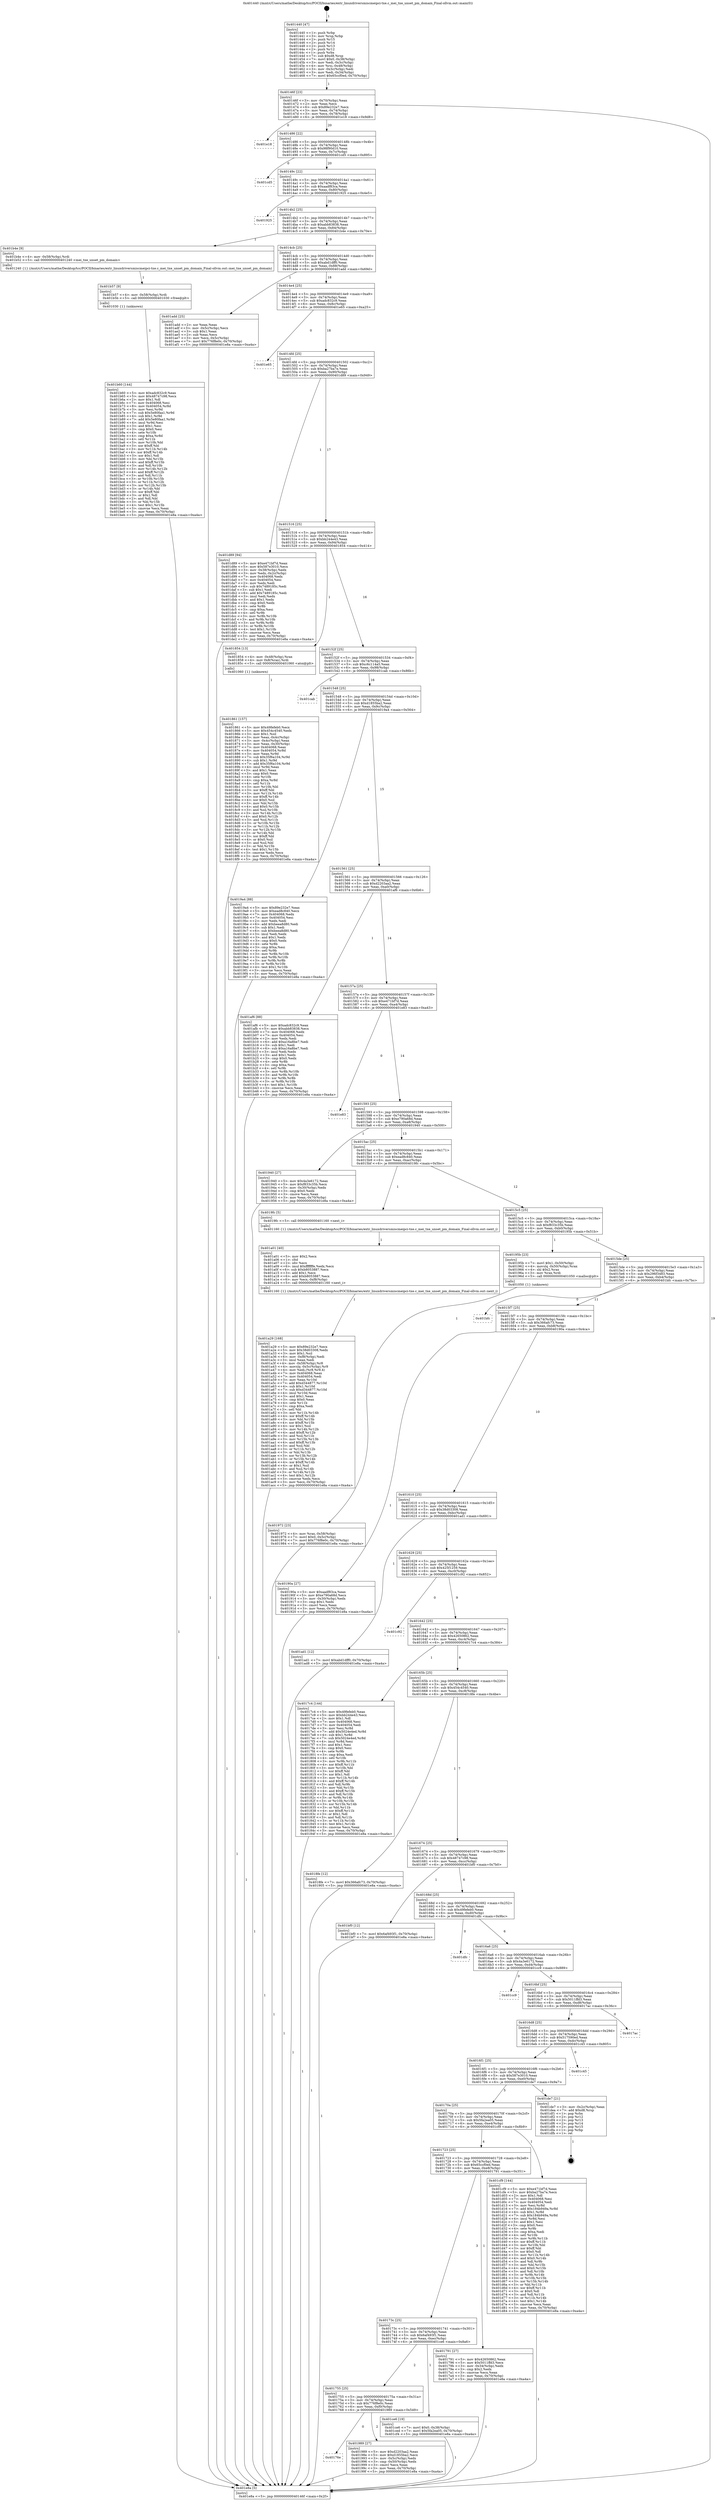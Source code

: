 digraph "0x401440" {
  label = "0x401440 (/mnt/c/Users/mathe/Desktop/tcc/POCII/binaries/extr_linuxdriversmiscmeipci-txe.c_mei_txe_unset_pm_domain_Final-ollvm.out::main(0))"
  labelloc = "t"
  node[shape=record]

  Entry [label="",width=0.3,height=0.3,shape=circle,fillcolor=black,style=filled]
  "0x40146f" [label="{
     0x40146f [23]\l
     | [instrs]\l
     &nbsp;&nbsp;0x40146f \<+3\>: mov -0x70(%rbp),%eax\l
     &nbsp;&nbsp;0x401472 \<+2\>: mov %eax,%ecx\l
     &nbsp;&nbsp;0x401474 \<+6\>: sub $0x89e232e7,%ecx\l
     &nbsp;&nbsp;0x40147a \<+3\>: mov %eax,-0x74(%rbp)\l
     &nbsp;&nbsp;0x40147d \<+3\>: mov %ecx,-0x78(%rbp)\l
     &nbsp;&nbsp;0x401480 \<+6\>: je 0000000000401e18 \<main+0x9d8\>\l
  }"]
  "0x401e18" [label="{
     0x401e18\l
  }", style=dashed]
  "0x401486" [label="{
     0x401486 [22]\l
     | [instrs]\l
     &nbsp;&nbsp;0x401486 \<+5\>: jmp 000000000040148b \<main+0x4b\>\l
     &nbsp;&nbsp;0x40148b \<+3\>: mov -0x74(%rbp),%eax\l
     &nbsp;&nbsp;0x40148e \<+5\>: sub $0x98f90d10,%eax\l
     &nbsp;&nbsp;0x401493 \<+3\>: mov %eax,-0x7c(%rbp)\l
     &nbsp;&nbsp;0x401496 \<+6\>: je 0000000000401cd5 \<main+0x895\>\l
  }"]
  Exit [label="",width=0.3,height=0.3,shape=circle,fillcolor=black,style=filled,peripheries=2]
  "0x401cd5" [label="{
     0x401cd5\l
  }", style=dashed]
  "0x40149c" [label="{
     0x40149c [22]\l
     | [instrs]\l
     &nbsp;&nbsp;0x40149c \<+5\>: jmp 00000000004014a1 \<main+0x61\>\l
     &nbsp;&nbsp;0x4014a1 \<+3\>: mov -0x74(%rbp),%eax\l
     &nbsp;&nbsp;0x4014a4 \<+5\>: sub $0xaadf83ca,%eax\l
     &nbsp;&nbsp;0x4014a9 \<+3\>: mov %eax,-0x80(%rbp)\l
     &nbsp;&nbsp;0x4014ac \<+6\>: je 0000000000401925 \<main+0x4e5\>\l
  }"]
  "0x401b60" [label="{
     0x401b60 [144]\l
     | [instrs]\l
     &nbsp;&nbsp;0x401b60 \<+5\>: mov $0xadc832c9,%eax\l
     &nbsp;&nbsp;0x401b65 \<+5\>: mov $0x48747c98,%ecx\l
     &nbsp;&nbsp;0x401b6a \<+2\>: mov $0x1,%dl\l
     &nbsp;&nbsp;0x401b6c \<+7\>: mov 0x404068,%esi\l
     &nbsp;&nbsp;0x401b73 \<+8\>: mov 0x404054,%r8d\l
     &nbsp;&nbsp;0x401b7b \<+3\>: mov %esi,%r9d\l
     &nbsp;&nbsp;0x401b7e \<+7\>: sub $0x5e80faa1,%r9d\l
     &nbsp;&nbsp;0x401b85 \<+4\>: sub $0x1,%r9d\l
     &nbsp;&nbsp;0x401b89 \<+7\>: add $0x5e80faa1,%r9d\l
     &nbsp;&nbsp;0x401b90 \<+4\>: imul %r9d,%esi\l
     &nbsp;&nbsp;0x401b94 \<+3\>: and $0x1,%esi\l
     &nbsp;&nbsp;0x401b97 \<+3\>: cmp $0x0,%esi\l
     &nbsp;&nbsp;0x401b9a \<+4\>: sete %r10b\l
     &nbsp;&nbsp;0x401b9e \<+4\>: cmp $0xa,%r8d\l
     &nbsp;&nbsp;0x401ba2 \<+4\>: setl %r11b\l
     &nbsp;&nbsp;0x401ba6 \<+3\>: mov %r10b,%bl\l
     &nbsp;&nbsp;0x401ba9 \<+3\>: xor $0xff,%bl\l
     &nbsp;&nbsp;0x401bac \<+3\>: mov %r11b,%r14b\l
     &nbsp;&nbsp;0x401baf \<+4\>: xor $0xff,%r14b\l
     &nbsp;&nbsp;0x401bb3 \<+3\>: xor $0x1,%dl\l
     &nbsp;&nbsp;0x401bb6 \<+3\>: mov %bl,%r15b\l
     &nbsp;&nbsp;0x401bb9 \<+4\>: and $0xff,%r15b\l
     &nbsp;&nbsp;0x401bbd \<+3\>: and %dl,%r10b\l
     &nbsp;&nbsp;0x401bc0 \<+3\>: mov %r14b,%r12b\l
     &nbsp;&nbsp;0x401bc3 \<+4\>: and $0xff,%r12b\l
     &nbsp;&nbsp;0x401bc7 \<+3\>: and %dl,%r11b\l
     &nbsp;&nbsp;0x401bca \<+3\>: or %r10b,%r15b\l
     &nbsp;&nbsp;0x401bcd \<+3\>: or %r11b,%r12b\l
     &nbsp;&nbsp;0x401bd0 \<+3\>: xor %r12b,%r15b\l
     &nbsp;&nbsp;0x401bd3 \<+3\>: or %r14b,%bl\l
     &nbsp;&nbsp;0x401bd6 \<+3\>: xor $0xff,%bl\l
     &nbsp;&nbsp;0x401bd9 \<+3\>: or $0x1,%dl\l
     &nbsp;&nbsp;0x401bdc \<+2\>: and %dl,%bl\l
     &nbsp;&nbsp;0x401bde \<+3\>: or %bl,%r15b\l
     &nbsp;&nbsp;0x401be1 \<+4\>: test $0x1,%r15b\l
     &nbsp;&nbsp;0x401be5 \<+3\>: cmovne %ecx,%eax\l
     &nbsp;&nbsp;0x401be8 \<+3\>: mov %eax,-0x70(%rbp)\l
     &nbsp;&nbsp;0x401beb \<+5\>: jmp 0000000000401e8a \<main+0xa4a\>\l
  }"]
  "0x401925" [label="{
     0x401925\l
  }", style=dashed]
  "0x4014b2" [label="{
     0x4014b2 [25]\l
     | [instrs]\l
     &nbsp;&nbsp;0x4014b2 \<+5\>: jmp 00000000004014b7 \<main+0x77\>\l
     &nbsp;&nbsp;0x4014b7 \<+3\>: mov -0x74(%rbp),%eax\l
     &nbsp;&nbsp;0x4014ba \<+5\>: sub $0xabb83838,%eax\l
     &nbsp;&nbsp;0x4014bf \<+6\>: mov %eax,-0x84(%rbp)\l
     &nbsp;&nbsp;0x4014c5 \<+6\>: je 0000000000401b4e \<main+0x70e\>\l
  }"]
  "0x401b57" [label="{
     0x401b57 [9]\l
     | [instrs]\l
     &nbsp;&nbsp;0x401b57 \<+4\>: mov -0x58(%rbp),%rdi\l
     &nbsp;&nbsp;0x401b5b \<+5\>: call 0000000000401030 \<free@plt\>\l
     | [calls]\l
     &nbsp;&nbsp;0x401030 \{1\} (unknown)\l
  }"]
  "0x401b4e" [label="{
     0x401b4e [9]\l
     | [instrs]\l
     &nbsp;&nbsp;0x401b4e \<+4\>: mov -0x58(%rbp),%rdi\l
     &nbsp;&nbsp;0x401b52 \<+5\>: call 0000000000401240 \<mei_txe_unset_pm_domain\>\l
     | [calls]\l
     &nbsp;&nbsp;0x401240 \{1\} (/mnt/c/Users/mathe/Desktop/tcc/POCII/binaries/extr_linuxdriversmiscmeipci-txe.c_mei_txe_unset_pm_domain_Final-ollvm.out::mei_txe_unset_pm_domain)\l
  }"]
  "0x4014cb" [label="{
     0x4014cb [25]\l
     | [instrs]\l
     &nbsp;&nbsp;0x4014cb \<+5\>: jmp 00000000004014d0 \<main+0x90\>\l
     &nbsp;&nbsp;0x4014d0 \<+3\>: mov -0x74(%rbp),%eax\l
     &nbsp;&nbsp;0x4014d3 \<+5\>: sub $0xabd1dff0,%eax\l
     &nbsp;&nbsp;0x4014d8 \<+6\>: mov %eax,-0x88(%rbp)\l
     &nbsp;&nbsp;0x4014de \<+6\>: je 0000000000401add \<main+0x69d\>\l
  }"]
  "0x401a29" [label="{
     0x401a29 [168]\l
     | [instrs]\l
     &nbsp;&nbsp;0x401a29 \<+5\>: mov $0x89e232e7,%ecx\l
     &nbsp;&nbsp;0x401a2e \<+5\>: mov $0x38d03308,%edx\l
     &nbsp;&nbsp;0x401a33 \<+3\>: mov $0x1,%sil\l
     &nbsp;&nbsp;0x401a36 \<+6\>: mov -0xf8(%rbp),%edi\l
     &nbsp;&nbsp;0x401a3c \<+3\>: imul %eax,%edi\l
     &nbsp;&nbsp;0x401a3f \<+4\>: mov -0x58(%rbp),%r8\l
     &nbsp;&nbsp;0x401a43 \<+4\>: movslq -0x5c(%rbp),%r9\l
     &nbsp;&nbsp;0x401a47 \<+4\>: mov %edi,(%r8,%r9,4)\l
     &nbsp;&nbsp;0x401a4b \<+7\>: mov 0x404068,%eax\l
     &nbsp;&nbsp;0x401a52 \<+7\>: mov 0x404054,%edi\l
     &nbsp;&nbsp;0x401a59 \<+3\>: mov %eax,%r10d\l
     &nbsp;&nbsp;0x401a5c \<+7\>: add $0xd344877,%r10d\l
     &nbsp;&nbsp;0x401a63 \<+4\>: sub $0x1,%r10d\l
     &nbsp;&nbsp;0x401a67 \<+7\>: sub $0xd344877,%r10d\l
     &nbsp;&nbsp;0x401a6e \<+4\>: imul %r10d,%eax\l
     &nbsp;&nbsp;0x401a72 \<+3\>: and $0x1,%eax\l
     &nbsp;&nbsp;0x401a75 \<+3\>: cmp $0x0,%eax\l
     &nbsp;&nbsp;0x401a78 \<+4\>: sete %r11b\l
     &nbsp;&nbsp;0x401a7c \<+3\>: cmp $0xa,%edi\l
     &nbsp;&nbsp;0x401a7f \<+3\>: setl %bl\l
     &nbsp;&nbsp;0x401a82 \<+3\>: mov %r11b,%r14b\l
     &nbsp;&nbsp;0x401a85 \<+4\>: xor $0xff,%r14b\l
     &nbsp;&nbsp;0x401a89 \<+3\>: mov %bl,%r15b\l
     &nbsp;&nbsp;0x401a8c \<+4\>: xor $0xff,%r15b\l
     &nbsp;&nbsp;0x401a90 \<+4\>: xor $0x1,%sil\l
     &nbsp;&nbsp;0x401a94 \<+3\>: mov %r14b,%r12b\l
     &nbsp;&nbsp;0x401a97 \<+4\>: and $0xff,%r12b\l
     &nbsp;&nbsp;0x401a9b \<+3\>: and %sil,%r11b\l
     &nbsp;&nbsp;0x401a9e \<+3\>: mov %r15b,%r13b\l
     &nbsp;&nbsp;0x401aa1 \<+4\>: and $0xff,%r13b\l
     &nbsp;&nbsp;0x401aa5 \<+3\>: and %sil,%bl\l
     &nbsp;&nbsp;0x401aa8 \<+3\>: or %r11b,%r12b\l
     &nbsp;&nbsp;0x401aab \<+3\>: or %bl,%r13b\l
     &nbsp;&nbsp;0x401aae \<+3\>: xor %r13b,%r12b\l
     &nbsp;&nbsp;0x401ab1 \<+3\>: or %r15b,%r14b\l
     &nbsp;&nbsp;0x401ab4 \<+4\>: xor $0xff,%r14b\l
     &nbsp;&nbsp;0x401ab8 \<+4\>: or $0x1,%sil\l
     &nbsp;&nbsp;0x401abc \<+3\>: and %sil,%r14b\l
     &nbsp;&nbsp;0x401abf \<+3\>: or %r14b,%r12b\l
     &nbsp;&nbsp;0x401ac2 \<+4\>: test $0x1,%r12b\l
     &nbsp;&nbsp;0x401ac6 \<+3\>: cmovne %edx,%ecx\l
     &nbsp;&nbsp;0x401ac9 \<+3\>: mov %ecx,-0x70(%rbp)\l
     &nbsp;&nbsp;0x401acc \<+5\>: jmp 0000000000401e8a \<main+0xa4a\>\l
  }"]
  "0x401add" [label="{
     0x401add [25]\l
     | [instrs]\l
     &nbsp;&nbsp;0x401add \<+2\>: xor %eax,%eax\l
     &nbsp;&nbsp;0x401adf \<+3\>: mov -0x5c(%rbp),%ecx\l
     &nbsp;&nbsp;0x401ae2 \<+3\>: sub $0x1,%eax\l
     &nbsp;&nbsp;0x401ae5 \<+2\>: sub %eax,%ecx\l
     &nbsp;&nbsp;0x401ae7 \<+3\>: mov %ecx,-0x5c(%rbp)\l
     &nbsp;&nbsp;0x401aea \<+7\>: movl $0x776f8e0c,-0x70(%rbp)\l
     &nbsp;&nbsp;0x401af1 \<+5\>: jmp 0000000000401e8a \<main+0xa4a\>\l
  }"]
  "0x4014e4" [label="{
     0x4014e4 [25]\l
     | [instrs]\l
     &nbsp;&nbsp;0x4014e4 \<+5\>: jmp 00000000004014e9 \<main+0xa9\>\l
     &nbsp;&nbsp;0x4014e9 \<+3\>: mov -0x74(%rbp),%eax\l
     &nbsp;&nbsp;0x4014ec \<+5\>: sub $0xadc832c9,%eax\l
     &nbsp;&nbsp;0x4014f1 \<+6\>: mov %eax,-0x8c(%rbp)\l
     &nbsp;&nbsp;0x4014f7 \<+6\>: je 0000000000401e65 \<main+0xa25\>\l
  }"]
  "0x401a01" [label="{
     0x401a01 [40]\l
     | [instrs]\l
     &nbsp;&nbsp;0x401a01 \<+5\>: mov $0x2,%ecx\l
     &nbsp;&nbsp;0x401a06 \<+1\>: cltd\l
     &nbsp;&nbsp;0x401a07 \<+2\>: idiv %ecx\l
     &nbsp;&nbsp;0x401a09 \<+6\>: imul $0xfffffffe,%edx,%ecx\l
     &nbsp;&nbsp;0x401a0f \<+6\>: sub $0xb8053887,%ecx\l
     &nbsp;&nbsp;0x401a15 \<+3\>: add $0x1,%ecx\l
     &nbsp;&nbsp;0x401a18 \<+6\>: add $0xb8053887,%ecx\l
     &nbsp;&nbsp;0x401a1e \<+6\>: mov %ecx,-0xf8(%rbp)\l
     &nbsp;&nbsp;0x401a24 \<+5\>: call 0000000000401160 \<next_i\>\l
     | [calls]\l
     &nbsp;&nbsp;0x401160 \{1\} (/mnt/c/Users/mathe/Desktop/tcc/POCII/binaries/extr_linuxdriversmiscmeipci-txe.c_mei_txe_unset_pm_domain_Final-ollvm.out::next_i)\l
  }"]
  "0x401e65" [label="{
     0x401e65\l
  }", style=dashed]
  "0x4014fd" [label="{
     0x4014fd [25]\l
     | [instrs]\l
     &nbsp;&nbsp;0x4014fd \<+5\>: jmp 0000000000401502 \<main+0xc2\>\l
     &nbsp;&nbsp;0x401502 \<+3\>: mov -0x74(%rbp),%eax\l
     &nbsp;&nbsp;0x401505 \<+5\>: sub $0xba27ba7e,%eax\l
     &nbsp;&nbsp;0x40150a \<+6\>: mov %eax,-0x90(%rbp)\l
     &nbsp;&nbsp;0x401510 \<+6\>: je 0000000000401d89 \<main+0x949\>\l
  }"]
  "0x40176e" [label="{
     0x40176e\l
  }", style=dashed]
  "0x401d89" [label="{
     0x401d89 [94]\l
     | [instrs]\l
     &nbsp;&nbsp;0x401d89 \<+5\>: mov $0xe471bf7d,%eax\l
     &nbsp;&nbsp;0x401d8e \<+5\>: mov $0x587e3010,%ecx\l
     &nbsp;&nbsp;0x401d93 \<+3\>: mov -0x38(%rbp),%edx\l
     &nbsp;&nbsp;0x401d96 \<+3\>: mov %edx,-0x2c(%rbp)\l
     &nbsp;&nbsp;0x401d99 \<+7\>: mov 0x404068,%edx\l
     &nbsp;&nbsp;0x401da0 \<+7\>: mov 0x404054,%esi\l
     &nbsp;&nbsp;0x401da7 \<+2\>: mov %edx,%edi\l
     &nbsp;&nbsp;0x401da9 \<+6\>: sub $0x7489185c,%edi\l
     &nbsp;&nbsp;0x401daf \<+3\>: sub $0x1,%edi\l
     &nbsp;&nbsp;0x401db2 \<+6\>: add $0x7489185c,%edi\l
     &nbsp;&nbsp;0x401db8 \<+3\>: imul %edi,%edx\l
     &nbsp;&nbsp;0x401dbb \<+3\>: and $0x1,%edx\l
     &nbsp;&nbsp;0x401dbe \<+3\>: cmp $0x0,%edx\l
     &nbsp;&nbsp;0x401dc1 \<+4\>: sete %r8b\l
     &nbsp;&nbsp;0x401dc5 \<+3\>: cmp $0xa,%esi\l
     &nbsp;&nbsp;0x401dc8 \<+4\>: setl %r9b\l
     &nbsp;&nbsp;0x401dcc \<+3\>: mov %r8b,%r10b\l
     &nbsp;&nbsp;0x401dcf \<+3\>: and %r9b,%r10b\l
     &nbsp;&nbsp;0x401dd2 \<+3\>: xor %r9b,%r8b\l
     &nbsp;&nbsp;0x401dd5 \<+3\>: or %r8b,%r10b\l
     &nbsp;&nbsp;0x401dd8 \<+4\>: test $0x1,%r10b\l
     &nbsp;&nbsp;0x401ddc \<+3\>: cmovne %ecx,%eax\l
     &nbsp;&nbsp;0x401ddf \<+3\>: mov %eax,-0x70(%rbp)\l
     &nbsp;&nbsp;0x401de2 \<+5\>: jmp 0000000000401e8a \<main+0xa4a\>\l
  }"]
  "0x401516" [label="{
     0x401516 [25]\l
     | [instrs]\l
     &nbsp;&nbsp;0x401516 \<+5\>: jmp 000000000040151b \<main+0xdb\>\l
     &nbsp;&nbsp;0x40151b \<+3\>: mov -0x74(%rbp),%eax\l
     &nbsp;&nbsp;0x40151e \<+5\>: sub $0xbb244e43,%eax\l
     &nbsp;&nbsp;0x401523 \<+6\>: mov %eax,-0x94(%rbp)\l
     &nbsp;&nbsp;0x401529 \<+6\>: je 0000000000401854 \<main+0x414\>\l
  }"]
  "0x401989" [label="{
     0x401989 [27]\l
     | [instrs]\l
     &nbsp;&nbsp;0x401989 \<+5\>: mov $0xd2203aa2,%eax\l
     &nbsp;&nbsp;0x40198e \<+5\>: mov $0xd1855ba2,%ecx\l
     &nbsp;&nbsp;0x401993 \<+3\>: mov -0x5c(%rbp),%edx\l
     &nbsp;&nbsp;0x401996 \<+3\>: cmp -0x50(%rbp),%edx\l
     &nbsp;&nbsp;0x401999 \<+3\>: cmovl %ecx,%eax\l
     &nbsp;&nbsp;0x40199c \<+3\>: mov %eax,-0x70(%rbp)\l
     &nbsp;&nbsp;0x40199f \<+5\>: jmp 0000000000401e8a \<main+0xa4a\>\l
  }"]
  "0x401854" [label="{
     0x401854 [13]\l
     | [instrs]\l
     &nbsp;&nbsp;0x401854 \<+4\>: mov -0x48(%rbp),%rax\l
     &nbsp;&nbsp;0x401858 \<+4\>: mov 0x8(%rax),%rdi\l
     &nbsp;&nbsp;0x40185c \<+5\>: call 0000000000401060 \<atoi@plt\>\l
     | [calls]\l
     &nbsp;&nbsp;0x401060 \{1\} (unknown)\l
  }"]
  "0x40152f" [label="{
     0x40152f [25]\l
     | [instrs]\l
     &nbsp;&nbsp;0x40152f \<+5\>: jmp 0000000000401534 \<main+0xf4\>\l
     &nbsp;&nbsp;0x401534 \<+3\>: mov -0x74(%rbp),%eax\l
     &nbsp;&nbsp;0x401537 \<+5\>: sub $0xc6c114a5,%eax\l
     &nbsp;&nbsp;0x40153c \<+6\>: mov %eax,-0x98(%rbp)\l
     &nbsp;&nbsp;0x401542 \<+6\>: je 0000000000401cab \<main+0x86b\>\l
  }"]
  "0x401755" [label="{
     0x401755 [25]\l
     | [instrs]\l
     &nbsp;&nbsp;0x401755 \<+5\>: jmp 000000000040175a \<main+0x31a\>\l
     &nbsp;&nbsp;0x40175a \<+3\>: mov -0x74(%rbp),%eax\l
     &nbsp;&nbsp;0x40175d \<+5\>: sub $0x776f8e0c,%eax\l
     &nbsp;&nbsp;0x401762 \<+6\>: mov %eax,-0xf0(%rbp)\l
     &nbsp;&nbsp;0x401768 \<+6\>: je 0000000000401989 \<main+0x549\>\l
  }"]
  "0x401cab" [label="{
     0x401cab\l
  }", style=dashed]
  "0x401548" [label="{
     0x401548 [25]\l
     | [instrs]\l
     &nbsp;&nbsp;0x401548 \<+5\>: jmp 000000000040154d \<main+0x10d\>\l
     &nbsp;&nbsp;0x40154d \<+3\>: mov -0x74(%rbp),%eax\l
     &nbsp;&nbsp;0x401550 \<+5\>: sub $0xd1855ba2,%eax\l
     &nbsp;&nbsp;0x401555 \<+6\>: mov %eax,-0x9c(%rbp)\l
     &nbsp;&nbsp;0x40155b \<+6\>: je 00000000004019a4 \<main+0x564\>\l
  }"]
  "0x401ce6" [label="{
     0x401ce6 [19]\l
     | [instrs]\l
     &nbsp;&nbsp;0x401ce6 \<+7\>: movl $0x0,-0x38(%rbp)\l
     &nbsp;&nbsp;0x401ced \<+7\>: movl $0x5fa2ea05,-0x70(%rbp)\l
     &nbsp;&nbsp;0x401cf4 \<+5\>: jmp 0000000000401e8a \<main+0xa4a\>\l
  }"]
  "0x4019a4" [label="{
     0x4019a4 [88]\l
     | [instrs]\l
     &nbsp;&nbsp;0x4019a4 \<+5\>: mov $0x89e232e7,%eax\l
     &nbsp;&nbsp;0x4019a9 \<+5\>: mov $0xead8c840,%ecx\l
     &nbsp;&nbsp;0x4019ae \<+7\>: mov 0x404068,%edx\l
     &nbsp;&nbsp;0x4019b5 \<+7\>: mov 0x404054,%esi\l
     &nbsp;&nbsp;0x4019bc \<+2\>: mov %edx,%edi\l
     &nbsp;&nbsp;0x4019be \<+6\>: add $0xbeea8d80,%edi\l
     &nbsp;&nbsp;0x4019c4 \<+3\>: sub $0x1,%edi\l
     &nbsp;&nbsp;0x4019c7 \<+6\>: sub $0xbeea8d80,%edi\l
     &nbsp;&nbsp;0x4019cd \<+3\>: imul %edi,%edx\l
     &nbsp;&nbsp;0x4019d0 \<+3\>: and $0x1,%edx\l
     &nbsp;&nbsp;0x4019d3 \<+3\>: cmp $0x0,%edx\l
     &nbsp;&nbsp;0x4019d6 \<+4\>: sete %r8b\l
     &nbsp;&nbsp;0x4019da \<+3\>: cmp $0xa,%esi\l
     &nbsp;&nbsp;0x4019dd \<+4\>: setl %r9b\l
     &nbsp;&nbsp;0x4019e1 \<+3\>: mov %r8b,%r10b\l
     &nbsp;&nbsp;0x4019e4 \<+3\>: and %r9b,%r10b\l
     &nbsp;&nbsp;0x4019e7 \<+3\>: xor %r9b,%r8b\l
     &nbsp;&nbsp;0x4019ea \<+3\>: or %r8b,%r10b\l
     &nbsp;&nbsp;0x4019ed \<+4\>: test $0x1,%r10b\l
     &nbsp;&nbsp;0x4019f1 \<+3\>: cmovne %ecx,%eax\l
     &nbsp;&nbsp;0x4019f4 \<+3\>: mov %eax,-0x70(%rbp)\l
     &nbsp;&nbsp;0x4019f7 \<+5\>: jmp 0000000000401e8a \<main+0xa4a\>\l
  }"]
  "0x401561" [label="{
     0x401561 [25]\l
     | [instrs]\l
     &nbsp;&nbsp;0x401561 \<+5\>: jmp 0000000000401566 \<main+0x126\>\l
     &nbsp;&nbsp;0x401566 \<+3\>: mov -0x74(%rbp),%eax\l
     &nbsp;&nbsp;0x401569 \<+5\>: sub $0xd2203aa2,%eax\l
     &nbsp;&nbsp;0x40156e \<+6\>: mov %eax,-0xa0(%rbp)\l
     &nbsp;&nbsp;0x401574 \<+6\>: je 0000000000401af6 \<main+0x6b6\>\l
  }"]
  "0x401972" [label="{
     0x401972 [23]\l
     | [instrs]\l
     &nbsp;&nbsp;0x401972 \<+4\>: mov %rax,-0x58(%rbp)\l
     &nbsp;&nbsp;0x401976 \<+7\>: movl $0x0,-0x5c(%rbp)\l
     &nbsp;&nbsp;0x40197d \<+7\>: movl $0x776f8e0c,-0x70(%rbp)\l
     &nbsp;&nbsp;0x401984 \<+5\>: jmp 0000000000401e8a \<main+0xa4a\>\l
  }"]
  "0x401af6" [label="{
     0x401af6 [88]\l
     | [instrs]\l
     &nbsp;&nbsp;0x401af6 \<+5\>: mov $0xadc832c9,%eax\l
     &nbsp;&nbsp;0x401afb \<+5\>: mov $0xabb83838,%ecx\l
     &nbsp;&nbsp;0x401b00 \<+7\>: mov 0x404068,%edx\l
     &nbsp;&nbsp;0x401b07 \<+7\>: mov 0x404054,%esi\l
     &nbsp;&nbsp;0x401b0e \<+2\>: mov %edx,%edi\l
     &nbsp;&nbsp;0x401b10 \<+6\>: add $0xa16a8be7,%edi\l
     &nbsp;&nbsp;0x401b16 \<+3\>: sub $0x1,%edi\l
     &nbsp;&nbsp;0x401b19 \<+6\>: sub $0xa16a8be7,%edi\l
     &nbsp;&nbsp;0x401b1f \<+3\>: imul %edi,%edx\l
     &nbsp;&nbsp;0x401b22 \<+3\>: and $0x1,%edx\l
     &nbsp;&nbsp;0x401b25 \<+3\>: cmp $0x0,%edx\l
     &nbsp;&nbsp;0x401b28 \<+4\>: sete %r8b\l
     &nbsp;&nbsp;0x401b2c \<+3\>: cmp $0xa,%esi\l
     &nbsp;&nbsp;0x401b2f \<+4\>: setl %r9b\l
     &nbsp;&nbsp;0x401b33 \<+3\>: mov %r8b,%r10b\l
     &nbsp;&nbsp;0x401b36 \<+3\>: and %r9b,%r10b\l
     &nbsp;&nbsp;0x401b39 \<+3\>: xor %r9b,%r8b\l
     &nbsp;&nbsp;0x401b3c \<+3\>: or %r8b,%r10b\l
     &nbsp;&nbsp;0x401b3f \<+4\>: test $0x1,%r10b\l
     &nbsp;&nbsp;0x401b43 \<+3\>: cmovne %ecx,%eax\l
     &nbsp;&nbsp;0x401b46 \<+3\>: mov %eax,-0x70(%rbp)\l
     &nbsp;&nbsp;0x401b49 \<+5\>: jmp 0000000000401e8a \<main+0xa4a\>\l
  }"]
  "0x40157a" [label="{
     0x40157a [25]\l
     | [instrs]\l
     &nbsp;&nbsp;0x40157a \<+5\>: jmp 000000000040157f \<main+0x13f\>\l
     &nbsp;&nbsp;0x40157f \<+3\>: mov -0x74(%rbp),%eax\l
     &nbsp;&nbsp;0x401582 \<+5\>: sub $0xe471bf7d,%eax\l
     &nbsp;&nbsp;0x401587 \<+6\>: mov %eax,-0xa4(%rbp)\l
     &nbsp;&nbsp;0x40158d \<+6\>: je 0000000000401e83 \<main+0xa43\>\l
  }"]
  "0x401861" [label="{
     0x401861 [157]\l
     | [instrs]\l
     &nbsp;&nbsp;0x401861 \<+5\>: mov $0x49fefeb0,%ecx\l
     &nbsp;&nbsp;0x401866 \<+5\>: mov $0x454c4540,%edx\l
     &nbsp;&nbsp;0x40186b \<+3\>: mov $0x1,%sil\l
     &nbsp;&nbsp;0x40186e \<+3\>: mov %eax,-0x4c(%rbp)\l
     &nbsp;&nbsp;0x401871 \<+3\>: mov -0x4c(%rbp),%eax\l
     &nbsp;&nbsp;0x401874 \<+3\>: mov %eax,-0x30(%rbp)\l
     &nbsp;&nbsp;0x401877 \<+7\>: mov 0x404068,%eax\l
     &nbsp;&nbsp;0x40187e \<+8\>: mov 0x404054,%r8d\l
     &nbsp;&nbsp;0x401886 \<+3\>: mov %eax,%r9d\l
     &nbsp;&nbsp;0x401889 \<+7\>: sub $0x35f6a104,%r9d\l
     &nbsp;&nbsp;0x401890 \<+4\>: sub $0x1,%r9d\l
     &nbsp;&nbsp;0x401894 \<+7\>: add $0x35f6a104,%r9d\l
     &nbsp;&nbsp;0x40189b \<+4\>: imul %r9d,%eax\l
     &nbsp;&nbsp;0x40189f \<+3\>: and $0x1,%eax\l
     &nbsp;&nbsp;0x4018a2 \<+3\>: cmp $0x0,%eax\l
     &nbsp;&nbsp;0x4018a5 \<+4\>: sete %r10b\l
     &nbsp;&nbsp;0x4018a9 \<+4\>: cmp $0xa,%r8d\l
     &nbsp;&nbsp;0x4018ad \<+4\>: setl %r11b\l
     &nbsp;&nbsp;0x4018b1 \<+3\>: mov %r10b,%bl\l
     &nbsp;&nbsp;0x4018b4 \<+3\>: xor $0xff,%bl\l
     &nbsp;&nbsp;0x4018b7 \<+3\>: mov %r11b,%r14b\l
     &nbsp;&nbsp;0x4018ba \<+4\>: xor $0xff,%r14b\l
     &nbsp;&nbsp;0x4018be \<+4\>: xor $0x0,%sil\l
     &nbsp;&nbsp;0x4018c2 \<+3\>: mov %bl,%r15b\l
     &nbsp;&nbsp;0x4018c5 \<+4\>: and $0x0,%r15b\l
     &nbsp;&nbsp;0x4018c9 \<+3\>: and %sil,%r10b\l
     &nbsp;&nbsp;0x4018cc \<+3\>: mov %r14b,%r12b\l
     &nbsp;&nbsp;0x4018cf \<+4\>: and $0x0,%r12b\l
     &nbsp;&nbsp;0x4018d3 \<+3\>: and %sil,%r11b\l
     &nbsp;&nbsp;0x4018d6 \<+3\>: or %r10b,%r15b\l
     &nbsp;&nbsp;0x4018d9 \<+3\>: or %r11b,%r12b\l
     &nbsp;&nbsp;0x4018dc \<+3\>: xor %r12b,%r15b\l
     &nbsp;&nbsp;0x4018df \<+3\>: or %r14b,%bl\l
     &nbsp;&nbsp;0x4018e2 \<+3\>: xor $0xff,%bl\l
     &nbsp;&nbsp;0x4018e5 \<+4\>: or $0x0,%sil\l
     &nbsp;&nbsp;0x4018e9 \<+3\>: and %sil,%bl\l
     &nbsp;&nbsp;0x4018ec \<+3\>: or %bl,%r15b\l
     &nbsp;&nbsp;0x4018ef \<+4\>: test $0x1,%r15b\l
     &nbsp;&nbsp;0x4018f3 \<+3\>: cmovne %edx,%ecx\l
     &nbsp;&nbsp;0x4018f6 \<+3\>: mov %ecx,-0x70(%rbp)\l
     &nbsp;&nbsp;0x4018f9 \<+5\>: jmp 0000000000401e8a \<main+0xa4a\>\l
  }"]
  "0x401e83" [label="{
     0x401e83\l
  }", style=dashed]
  "0x401593" [label="{
     0x401593 [25]\l
     | [instrs]\l
     &nbsp;&nbsp;0x401593 \<+5\>: jmp 0000000000401598 \<main+0x158\>\l
     &nbsp;&nbsp;0x401598 \<+3\>: mov -0x74(%rbp),%eax\l
     &nbsp;&nbsp;0x40159b \<+5\>: sub $0xe790a68d,%eax\l
     &nbsp;&nbsp;0x4015a0 \<+6\>: mov %eax,-0xa8(%rbp)\l
     &nbsp;&nbsp;0x4015a6 \<+6\>: je 0000000000401940 \<main+0x500\>\l
  }"]
  "0x401440" [label="{
     0x401440 [47]\l
     | [instrs]\l
     &nbsp;&nbsp;0x401440 \<+1\>: push %rbp\l
     &nbsp;&nbsp;0x401441 \<+3\>: mov %rsp,%rbp\l
     &nbsp;&nbsp;0x401444 \<+2\>: push %r15\l
     &nbsp;&nbsp;0x401446 \<+2\>: push %r14\l
     &nbsp;&nbsp;0x401448 \<+2\>: push %r13\l
     &nbsp;&nbsp;0x40144a \<+2\>: push %r12\l
     &nbsp;&nbsp;0x40144c \<+1\>: push %rbx\l
     &nbsp;&nbsp;0x40144d \<+7\>: sub $0xd8,%rsp\l
     &nbsp;&nbsp;0x401454 \<+7\>: movl $0x0,-0x38(%rbp)\l
     &nbsp;&nbsp;0x40145b \<+3\>: mov %edi,-0x3c(%rbp)\l
     &nbsp;&nbsp;0x40145e \<+4\>: mov %rsi,-0x48(%rbp)\l
     &nbsp;&nbsp;0x401462 \<+3\>: mov -0x3c(%rbp),%edi\l
     &nbsp;&nbsp;0x401465 \<+3\>: mov %edi,-0x34(%rbp)\l
     &nbsp;&nbsp;0x401468 \<+7\>: movl $0x65ccf0ed,-0x70(%rbp)\l
  }"]
  "0x401940" [label="{
     0x401940 [27]\l
     | [instrs]\l
     &nbsp;&nbsp;0x401940 \<+5\>: mov $0x4a3e6172,%eax\l
     &nbsp;&nbsp;0x401945 \<+5\>: mov $0xf833c35b,%ecx\l
     &nbsp;&nbsp;0x40194a \<+3\>: mov -0x30(%rbp),%edx\l
     &nbsp;&nbsp;0x40194d \<+3\>: cmp $0x0,%edx\l
     &nbsp;&nbsp;0x401950 \<+3\>: cmove %ecx,%eax\l
     &nbsp;&nbsp;0x401953 \<+3\>: mov %eax,-0x70(%rbp)\l
     &nbsp;&nbsp;0x401956 \<+5\>: jmp 0000000000401e8a \<main+0xa4a\>\l
  }"]
  "0x4015ac" [label="{
     0x4015ac [25]\l
     | [instrs]\l
     &nbsp;&nbsp;0x4015ac \<+5\>: jmp 00000000004015b1 \<main+0x171\>\l
     &nbsp;&nbsp;0x4015b1 \<+3\>: mov -0x74(%rbp),%eax\l
     &nbsp;&nbsp;0x4015b4 \<+5\>: sub $0xead8c840,%eax\l
     &nbsp;&nbsp;0x4015b9 \<+6\>: mov %eax,-0xac(%rbp)\l
     &nbsp;&nbsp;0x4015bf \<+6\>: je 00000000004019fc \<main+0x5bc\>\l
  }"]
  "0x401e8a" [label="{
     0x401e8a [5]\l
     | [instrs]\l
     &nbsp;&nbsp;0x401e8a \<+5\>: jmp 000000000040146f \<main+0x2f\>\l
  }"]
  "0x4019fc" [label="{
     0x4019fc [5]\l
     | [instrs]\l
     &nbsp;&nbsp;0x4019fc \<+5\>: call 0000000000401160 \<next_i\>\l
     | [calls]\l
     &nbsp;&nbsp;0x401160 \{1\} (/mnt/c/Users/mathe/Desktop/tcc/POCII/binaries/extr_linuxdriversmiscmeipci-txe.c_mei_txe_unset_pm_domain_Final-ollvm.out::next_i)\l
  }"]
  "0x4015c5" [label="{
     0x4015c5 [25]\l
     | [instrs]\l
     &nbsp;&nbsp;0x4015c5 \<+5\>: jmp 00000000004015ca \<main+0x18a\>\l
     &nbsp;&nbsp;0x4015ca \<+3\>: mov -0x74(%rbp),%eax\l
     &nbsp;&nbsp;0x4015cd \<+5\>: sub $0xf833c35b,%eax\l
     &nbsp;&nbsp;0x4015d2 \<+6\>: mov %eax,-0xb0(%rbp)\l
     &nbsp;&nbsp;0x4015d8 \<+6\>: je 000000000040195b \<main+0x51b\>\l
  }"]
  "0x40173c" [label="{
     0x40173c [25]\l
     | [instrs]\l
     &nbsp;&nbsp;0x40173c \<+5\>: jmp 0000000000401741 \<main+0x301\>\l
     &nbsp;&nbsp;0x401741 \<+3\>: mov -0x74(%rbp),%eax\l
     &nbsp;&nbsp;0x401744 \<+5\>: sub $0x6af493f1,%eax\l
     &nbsp;&nbsp;0x401749 \<+6\>: mov %eax,-0xec(%rbp)\l
     &nbsp;&nbsp;0x40174f \<+6\>: je 0000000000401ce6 \<main+0x8a6\>\l
  }"]
  "0x40195b" [label="{
     0x40195b [23]\l
     | [instrs]\l
     &nbsp;&nbsp;0x40195b \<+7\>: movl $0x1,-0x50(%rbp)\l
     &nbsp;&nbsp;0x401962 \<+4\>: movslq -0x50(%rbp),%rax\l
     &nbsp;&nbsp;0x401966 \<+4\>: shl $0x2,%rax\l
     &nbsp;&nbsp;0x40196a \<+3\>: mov %rax,%rdi\l
     &nbsp;&nbsp;0x40196d \<+5\>: call 0000000000401050 \<malloc@plt\>\l
     | [calls]\l
     &nbsp;&nbsp;0x401050 \{1\} (unknown)\l
  }"]
  "0x4015de" [label="{
     0x4015de [25]\l
     | [instrs]\l
     &nbsp;&nbsp;0x4015de \<+5\>: jmp 00000000004015e3 \<main+0x1a3\>\l
     &nbsp;&nbsp;0x4015e3 \<+3\>: mov -0x74(%rbp),%eax\l
     &nbsp;&nbsp;0x4015e6 \<+5\>: sub $0x296f3483,%eax\l
     &nbsp;&nbsp;0x4015eb \<+6\>: mov %eax,-0xb4(%rbp)\l
     &nbsp;&nbsp;0x4015f1 \<+6\>: je 0000000000401bfc \<main+0x7bc\>\l
  }"]
  "0x401791" [label="{
     0x401791 [27]\l
     | [instrs]\l
     &nbsp;&nbsp;0x401791 \<+5\>: mov $0x42650862,%eax\l
     &nbsp;&nbsp;0x401796 \<+5\>: mov $0x5011ffd3,%ecx\l
     &nbsp;&nbsp;0x40179b \<+3\>: mov -0x34(%rbp),%edx\l
     &nbsp;&nbsp;0x40179e \<+3\>: cmp $0x2,%edx\l
     &nbsp;&nbsp;0x4017a1 \<+3\>: cmovne %ecx,%eax\l
     &nbsp;&nbsp;0x4017a4 \<+3\>: mov %eax,-0x70(%rbp)\l
     &nbsp;&nbsp;0x4017a7 \<+5\>: jmp 0000000000401e8a \<main+0xa4a\>\l
  }"]
  "0x401bfc" [label="{
     0x401bfc\l
  }", style=dashed]
  "0x4015f7" [label="{
     0x4015f7 [25]\l
     | [instrs]\l
     &nbsp;&nbsp;0x4015f7 \<+5\>: jmp 00000000004015fc \<main+0x1bc\>\l
     &nbsp;&nbsp;0x4015fc \<+3\>: mov -0x74(%rbp),%eax\l
     &nbsp;&nbsp;0x4015ff \<+5\>: sub $0x366afc73,%eax\l
     &nbsp;&nbsp;0x401604 \<+6\>: mov %eax,-0xb8(%rbp)\l
     &nbsp;&nbsp;0x40160a \<+6\>: je 000000000040190a \<main+0x4ca\>\l
  }"]
  "0x401723" [label="{
     0x401723 [25]\l
     | [instrs]\l
     &nbsp;&nbsp;0x401723 \<+5\>: jmp 0000000000401728 \<main+0x2e8\>\l
     &nbsp;&nbsp;0x401728 \<+3\>: mov -0x74(%rbp),%eax\l
     &nbsp;&nbsp;0x40172b \<+5\>: sub $0x65ccf0ed,%eax\l
     &nbsp;&nbsp;0x401730 \<+6\>: mov %eax,-0xe8(%rbp)\l
     &nbsp;&nbsp;0x401736 \<+6\>: je 0000000000401791 \<main+0x351\>\l
  }"]
  "0x40190a" [label="{
     0x40190a [27]\l
     | [instrs]\l
     &nbsp;&nbsp;0x40190a \<+5\>: mov $0xaadf83ca,%eax\l
     &nbsp;&nbsp;0x40190f \<+5\>: mov $0xe790a68d,%ecx\l
     &nbsp;&nbsp;0x401914 \<+3\>: mov -0x30(%rbp),%edx\l
     &nbsp;&nbsp;0x401917 \<+3\>: cmp $0x1,%edx\l
     &nbsp;&nbsp;0x40191a \<+3\>: cmovl %ecx,%eax\l
     &nbsp;&nbsp;0x40191d \<+3\>: mov %eax,-0x70(%rbp)\l
     &nbsp;&nbsp;0x401920 \<+5\>: jmp 0000000000401e8a \<main+0xa4a\>\l
  }"]
  "0x401610" [label="{
     0x401610 [25]\l
     | [instrs]\l
     &nbsp;&nbsp;0x401610 \<+5\>: jmp 0000000000401615 \<main+0x1d5\>\l
     &nbsp;&nbsp;0x401615 \<+3\>: mov -0x74(%rbp),%eax\l
     &nbsp;&nbsp;0x401618 \<+5\>: sub $0x38d03308,%eax\l
     &nbsp;&nbsp;0x40161d \<+6\>: mov %eax,-0xbc(%rbp)\l
     &nbsp;&nbsp;0x401623 \<+6\>: je 0000000000401ad1 \<main+0x691\>\l
  }"]
  "0x401cf9" [label="{
     0x401cf9 [144]\l
     | [instrs]\l
     &nbsp;&nbsp;0x401cf9 \<+5\>: mov $0xe471bf7d,%eax\l
     &nbsp;&nbsp;0x401cfe \<+5\>: mov $0xba27ba7e,%ecx\l
     &nbsp;&nbsp;0x401d03 \<+2\>: mov $0x1,%dl\l
     &nbsp;&nbsp;0x401d05 \<+7\>: mov 0x404068,%esi\l
     &nbsp;&nbsp;0x401d0c \<+7\>: mov 0x404054,%edi\l
     &nbsp;&nbsp;0x401d13 \<+3\>: mov %esi,%r8d\l
     &nbsp;&nbsp;0x401d16 \<+7\>: add $0x184b949a,%r8d\l
     &nbsp;&nbsp;0x401d1d \<+4\>: sub $0x1,%r8d\l
     &nbsp;&nbsp;0x401d21 \<+7\>: sub $0x184b949a,%r8d\l
     &nbsp;&nbsp;0x401d28 \<+4\>: imul %r8d,%esi\l
     &nbsp;&nbsp;0x401d2c \<+3\>: and $0x1,%esi\l
     &nbsp;&nbsp;0x401d2f \<+3\>: cmp $0x0,%esi\l
     &nbsp;&nbsp;0x401d32 \<+4\>: sete %r9b\l
     &nbsp;&nbsp;0x401d36 \<+3\>: cmp $0xa,%edi\l
     &nbsp;&nbsp;0x401d39 \<+4\>: setl %r10b\l
     &nbsp;&nbsp;0x401d3d \<+3\>: mov %r9b,%r11b\l
     &nbsp;&nbsp;0x401d40 \<+4\>: xor $0xff,%r11b\l
     &nbsp;&nbsp;0x401d44 \<+3\>: mov %r10b,%bl\l
     &nbsp;&nbsp;0x401d47 \<+3\>: xor $0xff,%bl\l
     &nbsp;&nbsp;0x401d4a \<+3\>: xor $0x0,%dl\l
     &nbsp;&nbsp;0x401d4d \<+3\>: mov %r11b,%r14b\l
     &nbsp;&nbsp;0x401d50 \<+4\>: and $0x0,%r14b\l
     &nbsp;&nbsp;0x401d54 \<+3\>: and %dl,%r9b\l
     &nbsp;&nbsp;0x401d57 \<+3\>: mov %bl,%r15b\l
     &nbsp;&nbsp;0x401d5a \<+4\>: and $0x0,%r15b\l
     &nbsp;&nbsp;0x401d5e \<+3\>: and %dl,%r10b\l
     &nbsp;&nbsp;0x401d61 \<+3\>: or %r9b,%r14b\l
     &nbsp;&nbsp;0x401d64 \<+3\>: or %r10b,%r15b\l
     &nbsp;&nbsp;0x401d67 \<+3\>: xor %r15b,%r14b\l
     &nbsp;&nbsp;0x401d6a \<+3\>: or %bl,%r11b\l
     &nbsp;&nbsp;0x401d6d \<+4\>: xor $0xff,%r11b\l
     &nbsp;&nbsp;0x401d71 \<+3\>: or $0x0,%dl\l
     &nbsp;&nbsp;0x401d74 \<+3\>: and %dl,%r11b\l
     &nbsp;&nbsp;0x401d77 \<+3\>: or %r11b,%r14b\l
     &nbsp;&nbsp;0x401d7a \<+4\>: test $0x1,%r14b\l
     &nbsp;&nbsp;0x401d7e \<+3\>: cmovne %ecx,%eax\l
     &nbsp;&nbsp;0x401d81 \<+3\>: mov %eax,-0x70(%rbp)\l
     &nbsp;&nbsp;0x401d84 \<+5\>: jmp 0000000000401e8a \<main+0xa4a\>\l
  }"]
  "0x401ad1" [label="{
     0x401ad1 [12]\l
     | [instrs]\l
     &nbsp;&nbsp;0x401ad1 \<+7\>: movl $0xabd1dff0,-0x70(%rbp)\l
     &nbsp;&nbsp;0x401ad8 \<+5\>: jmp 0000000000401e8a \<main+0xa4a\>\l
  }"]
  "0x401629" [label="{
     0x401629 [25]\l
     | [instrs]\l
     &nbsp;&nbsp;0x401629 \<+5\>: jmp 000000000040162e \<main+0x1ee\>\l
     &nbsp;&nbsp;0x40162e \<+3\>: mov -0x74(%rbp),%eax\l
     &nbsp;&nbsp;0x401631 \<+5\>: sub $0x425f1259,%eax\l
     &nbsp;&nbsp;0x401636 \<+6\>: mov %eax,-0xc0(%rbp)\l
     &nbsp;&nbsp;0x40163c \<+6\>: je 0000000000401c92 \<main+0x852\>\l
  }"]
  "0x40170a" [label="{
     0x40170a [25]\l
     | [instrs]\l
     &nbsp;&nbsp;0x40170a \<+5\>: jmp 000000000040170f \<main+0x2cf\>\l
     &nbsp;&nbsp;0x40170f \<+3\>: mov -0x74(%rbp),%eax\l
     &nbsp;&nbsp;0x401712 \<+5\>: sub $0x5fa2ea05,%eax\l
     &nbsp;&nbsp;0x401717 \<+6\>: mov %eax,-0xe4(%rbp)\l
     &nbsp;&nbsp;0x40171d \<+6\>: je 0000000000401cf9 \<main+0x8b9\>\l
  }"]
  "0x401c92" [label="{
     0x401c92\l
  }", style=dashed]
  "0x401642" [label="{
     0x401642 [25]\l
     | [instrs]\l
     &nbsp;&nbsp;0x401642 \<+5\>: jmp 0000000000401647 \<main+0x207\>\l
     &nbsp;&nbsp;0x401647 \<+3\>: mov -0x74(%rbp),%eax\l
     &nbsp;&nbsp;0x40164a \<+5\>: sub $0x42650862,%eax\l
     &nbsp;&nbsp;0x40164f \<+6\>: mov %eax,-0xc4(%rbp)\l
     &nbsp;&nbsp;0x401655 \<+6\>: je 00000000004017c4 \<main+0x384\>\l
  }"]
  "0x401de7" [label="{
     0x401de7 [21]\l
     | [instrs]\l
     &nbsp;&nbsp;0x401de7 \<+3\>: mov -0x2c(%rbp),%eax\l
     &nbsp;&nbsp;0x401dea \<+7\>: add $0xd8,%rsp\l
     &nbsp;&nbsp;0x401df1 \<+1\>: pop %rbx\l
     &nbsp;&nbsp;0x401df2 \<+2\>: pop %r12\l
     &nbsp;&nbsp;0x401df4 \<+2\>: pop %r13\l
     &nbsp;&nbsp;0x401df6 \<+2\>: pop %r14\l
     &nbsp;&nbsp;0x401df8 \<+2\>: pop %r15\l
     &nbsp;&nbsp;0x401dfa \<+1\>: pop %rbp\l
     &nbsp;&nbsp;0x401dfb \<+1\>: ret\l
  }"]
  "0x4017c4" [label="{
     0x4017c4 [144]\l
     | [instrs]\l
     &nbsp;&nbsp;0x4017c4 \<+5\>: mov $0x49fefeb0,%eax\l
     &nbsp;&nbsp;0x4017c9 \<+5\>: mov $0xbb244e43,%ecx\l
     &nbsp;&nbsp;0x4017ce \<+2\>: mov $0x1,%dl\l
     &nbsp;&nbsp;0x4017d0 \<+7\>: mov 0x404068,%esi\l
     &nbsp;&nbsp;0x4017d7 \<+7\>: mov 0x404054,%edi\l
     &nbsp;&nbsp;0x4017de \<+3\>: mov %esi,%r8d\l
     &nbsp;&nbsp;0x4017e1 \<+7\>: add $0x5024e4ed,%r8d\l
     &nbsp;&nbsp;0x4017e8 \<+4\>: sub $0x1,%r8d\l
     &nbsp;&nbsp;0x4017ec \<+7\>: sub $0x5024e4ed,%r8d\l
     &nbsp;&nbsp;0x4017f3 \<+4\>: imul %r8d,%esi\l
     &nbsp;&nbsp;0x4017f7 \<+3\>: and $0x1,%esi\l
     &nbsp;&nbsp;0x4017fa \<+3\>: cmp $0x0,%esi\l
     &nbsp;&nbsp;0x4017fd \<+4\>: sete %r9b\l
     &nbsp;&nbsp;0x401801 \<+3\>: cmp $0xa,%edi\l
     &nbsp;&nbsp;0x401804 \<+4\>: setl %r10b\l
     &nbsp;&nbsp;0x401808 \<+3\>: mov %r9b,%r11b\l
     &nbsp;&nbsp;0x40180b \<+4\>: xor $0xff,%r11b\l
     &nbsp;&nbsp;0x40180f \<+3\>: mov %r10b,%bl\l
     &nbsp;&nbsp;0x401812 \<+3\>: xor $0xff,%bl\l
     &nbsp;&nbsp;0x401815 \<+3\>: xor $0x1,%dl\l
     &nbsp;&nbsp;0x401818 \<+3\>: mov %r11b,%r14b\l
     &nbsp;&nbsp;0x40181b \<+4\>: and $0xff,%r14b\l
     &nbsp;&nbsp;0x40181f \<+3\>: and %dl,%r9b\l
     &nbsp;&nbsp;0x401822 \<+3\>: mov %bl,%r15b\l
     &nbsp;&nbsp;0x401825 \<+4\>: and $0xff,%r15b\l
     &nbsp;&nbsp;0x401829 \<+3\>: and %dl,%r10b\l
     &nbsp;&nbsp;0x40182c \<+3\>: or %r9b,%r14b\l
     &nbsp;&nbsp;0x40182f \<+3\>: or %r10b,%r15b\l
     &nbsp;&nbsp;0x401832 \<+3\>: xor %r15b,%r14b\l
     &nbsp;&nbsp;0x401835 \<+3\>: or %bl,%r11b\l
     &nbsp;&nbsp;0x401838 \<+4\>: xor $0xff,%r11b\l
     &nbsp;&nbsp;0x40183c \<+3\>: or $0x1,%dl\l
     &nbsp;&nbsp;0x40183f \<+3\>: and %dl,%r11b\l
     &nbsp;&nbsp;0x401842 \<+3\>: or %r11b,%r14b\l
     &nbsp;&nbsp;0x401845 \<+4\>: test $0x1,%r14b\l
     &nbsp;&nbsp;0x401849 \<+3\>: cmovne %ecx,%eax\l
     &nbsp;&nbsp;0x40184c \<+3\>: mov %eax,-0x70(%rbp)\l
     &nbsp;&nbsp;0x40184f \<+5\>: jmp 0000000000401e8a \<main+0xa4a\>\l
  }"]
  "0x40165b" [label="{
     0x40165b [25]\l
     | [instrs]\l
     &nbsp;&nbsp;0x40165b \<+5\>: jmp 0000000000401660 \<main+0x220\>\l
     &nbsp;&nbsp;0x401660 \<+3\>: mov -0x74(%rbp),%eax\l
     &nbsp;&nbsp;0x401663 \<+5\>: sub $0x454c4540,%eax\l
     &nbsp;&nbsp;0x401668 \<+6\>: mov %eax,-0xc8(%rbp)\l
     &nbsp;&nbsp;0x40166e \<+6\>: je 00000000004018fe \<main+0x4be\>\l
  }"]
  "0x4016f1" [label="{
     0x4016f1 [25]\l
     | [instrs]\l
     &nbsp;&nbsp;0x4016f1 \<+5\>: jmp 00000000004016f6 \<main+0x2b6\>\l
     &nbsp;&nbsp;0x4016f6 \<+3\>: mov -0x74(%rbp),%eax\l
     &nbsp;&nbsp;0x4016f9 \<+5\>: sub $0x587e3010,%eax\l
     &nbsp;&nbsp;0x4016fe \<+6\>: mov %eax,-0xe0(%rbp)\l
     &nbsp;&nbsp;0x401704 \<+6\>: je 0000000000401de7 \<main+0x9a7\>\l
  }"]
  "0x4018fe" [label="{
     0x4018fe [12]\l
     | [instrs]\l
     &nbsp;&nbsp;0x4018fe \<+7\>: movl $0x366afc73,-0x70(%rbp)\l
     &nbsp;&nbsp;0x401905 \<+5\>: jmp 0000000000401e8a \<main+0xa4a\>\l
  }"]
  "0x401674" [label="{
     0x401674 [25]\l
     | [instrs]\l
     &nbsp;&nbsp;0x401674 \<+5\>: jmp 0000000000401679 \<main+0x239\>\l
     &nbsp;&nbsp;0x401679 \<+3\>: mov -0x74(%rbp),%eax\l
     &nbsp;&nbsp;0x40167c \<+5\>: sub $0x48747c98,%eax\l
     &nbsp;&nbsp;0x401681 \<+6\>: mov %eax,-0xcc(%rbp)\l
     &nbsp;&nbsp;0x401687 \<+6\>: je 0000000000401bf0 \<main+0x7b0\>\l
  }"]
  "0x401c45" [label="{
     0x401c45\l
  }", style=dashed]
  "0x401bf0" [label="{
     0x401bf0 [12]\l
     | [instrs]\l
     &nbsp;&nbsp;0x401bf0 \<+7\>: movl $0x6af493f1,-0x70(%rbp)\l
     &nbsp;&nbsp;0x401bf7 \<+5\>: jmp 0000000000401e8a \<main+0xa4a\>\l
  }"]
  "0x40168d" [label="{
     0x40168d [25]\l
     | [instrs]\l
     &nbsp;&nbsp;0x40168d \<+5\>: jmp 0000000000401692 \<main+0x252\>\l
     &nbsp;&nbsp;0x401692 \<+3\>: mov -0x74(%rbp),%eax\l
     &nbsp;&nbsp;0x401695 \<+5\>: sub $0x49fefeb0,%eax\l
     &nbsp;&nbsp;0x40169a \<+6\>: mov %eax,-0xd0(%rbp)\l
     &nbsp;&nbsp;0x4016a0 \<+6\>: je 0000000000401dfc \<main+0x9bc\>\l
  }"]
  "0x4016d8" [label="{
     0x4016d8 [25]\l
     | [instrs]\l
     &nbsp;&nbsp;0x4016d8 \<+5\>: jmp 00000000004016dd \<main+0x29d\>\l
     &nbsp;&nbsp;0x4016dd \<+3\>: mov -0x74(%rbp),%eax\l
     &nbsp;&nbsp;0x4016e0 \<+5\>: sub $0x517590ed,%eax\l
     &nbsp;&nbsp;0x4016e5 \<+6\>: mov %eax,-0xdc(%rbp)\l
     &nbsp;&nbsp;0x4016eb \<+6\>: je 0000000000401c45 \<main+0x805\>\l
  }"]
  "0x401dfc" [label="{
     0x401dfc\l
  }", style=dashed]
  "0x4016a6" [label="{
     0x4016a6 [25]\l
     | [instrs]\l
     &nbsp;&nbsp;0x4016a6 \<+5\>: jmp 00000000004016ab \<main+0x26b\>\l
     &nbsp;&nbsp;0x4016ab \<+3\>: mov -0x74(%rbp),%eax\l
     &nbsp;&nbsp;0x4016ae \<+5\>: sub $0x4a3e6172,%eax\l
     &nbsp;&nbsp;0x4016b3 \<+6\>: mov %eax,-0xd4(%rbp)\l
     &nbsp;&nbsp;0x4016b9 \<+6\>: je 0000000000401cc9 \<main+0x889\>\l
  }"]
  "0x4017ac" [label="{
     0x4017ac\l
  }", style=dashed]
  "0x401cc9" [label="{
     0x401cc9\l
  }", style=dashed]
  "0x4016bf" [label="{
     0x4016bf [25]\l
     | [instrs]\l
     &nbsp;&nbsp;0x4016bf \<+5\>: jmp 00000000004016c4 \<main+0x284\>\l
     &nbsp;&nbsp;0x4016c4 \<+3\>: mov -0x74(%rbp),%eax\l
     &nbsp;&nbsp;0x4016c7 \<+5\>: sub $0x5011ffd3,%eax\l
     &nbsp;&nbsp;0x4016cc \<+6\>: mov %eax,-0xd8(%rbp)\l
     &nbsp;&nbsp;0x4016d2 \<+6\>: je 00000000004017ac \<main+0x36c\>\l
  }"]
  Entry -> "0x401440" [label=" 1"]
  "0x40146f" -> "0x401e18" [label=" 0"]
  "0x40146f" -> "0x401486" [label=" 20"]
  "0x401de7" -> Exit [label=" 1"]
  "0x401486" -> "0x401cd5" [label=" 0"]
  "0x401486" -> "0x40149c" [label=" 20"]
  "0x401d89" -> "0x401e8a" [label=" 1"]
  "0x40149c" -> "0x401925" [label=" 0"]
  "0x40149c" -> "0x4014b2" [label=" 20"]
  "0x401cf9" -> "0x401e8a" [label=" 1"]
  "0x4014b2" -> "0x401b4e" [label=" 1"]
  "0x4014b2" -> "0x4014cb" [label=" 19"]
  "0x401ce6" -> "0x401e8a" [label=" 1"]
  "0x4014cb" -> "0x401add" [label=" 1"]
  "0x4014cb" -> "0x4014e4" [label=" 18"]
  "0x401bf0" -> "0x401e8a" [label=" 1"]
  "0x4014e4" -> "0x401e65" [label=" 0"]
  "0x4014e4" -> "0x4014fd" [label=" 18"]
  "0x401b60" -> "0x401e8a" [label=" 1"]
  "0x4014fd" -> "0x401d89" [label=" 1"]
  "0x4014fd" -> "0x401516" [label=" 17"]
  "0x401b57" -> "0x401b60" [label=" 1"]
  "0x401516" -> "0x401854" [label=" 1"]
  "0x401516" -> "0x40152f" [label=" 16"]
  "0x401b4e" -> "0x401b57" [label=" 1"]
  "0x40152f" -> "0x401cab" [label=" 0"]
  "0x40152f" -> "0x401548" [label=" 16"]
  "0x401add" -> "0x401e8a" [label=" 1"]
  "0x401548" -> "0x4019a4" [label=" 1"]
  "0x401548" -> "0x401561" [label=" 15"]
  "0x401ad1" -> "0x401e8a" [label=" 1"]
  "0x401561" -> "0x401af6" [label=" 1"]
  "0x401561" -> "0x40157a" [label=" 14"]
  "0x401a01" -> "0x401a29" [label=" 1"]
  "0x40157a" -> "0x401e83" [label=" 0"]
  "0x40157a" -> "0x401593" [label=" 14"]
  "0x4019fc" -> "0x401a01" [label=" 1"]
  "0x401593" -> "0x401940" [label=" 1"]
  "0x401593" -> "0x4015ac" [label=" 13"]
  "0x4019a4" -> "0x401e8a" [label=" 1"]
  "0x4015ac" -> "0x4019fc" [label=" 1"]
  "0x4015ac" -> "0x4015c5" [label=" 12"]
  "0x401989" -> "0x401e8a" [label=" 2"]
  "0x4015c5" -> "0x40195b" [label=" 1"]
  "0x4015c5" -> "0x4015de" [label=" 11"]
  "0x401755" -> "0x40176e" [label=" 0"]
  "0x4015de" -> "0x401bfc" [label=" 0"]
  "0x4015de" -> "0x4015f7" [label=" 11"]
  "0x401755" -> "0x401989" [label=" 2"]
  "0x4015f7" -> "0x40190a" [label=" 1"]
  "0x4015f7" -> "0x401610" [label=" 10"]
  "0x40173c" -> "0x401755" [label=" 2"]
  "0x401610" -> "0x401ad1" [label=" 1"]
  "0x401610" -> "0x401629" [label=" 9"]
  "0x40173c" -> "0x401ce6" [label=" 1"]
  "0x401629" -> "0x401c92" [label=" 0"]
  "0x401629" -> "0x401642" [label=" 9"]
  "0x401972" -> "0x401e8a" [label=" 1"]
  "0x401642" -> "0x4017c4" [label=" 1"]
  "0x401642" -> "0x40165b" [label=" 8"]
  "0x40195b" -> "0x401972" [label=" 1"]
  "0x40165b" -> "0x4018fe" [label=" 1"]
  "0x40165b" -> "0x401674" [label=" 7"]
  "0x40190a" -> "0x401e8a" [label=" 1"]
  "0x401674" -> "0x401bf0" [label=" 1"]
  "0x401674" -> "0x40168d" [label=" 6"]
  "0x4018fe" -> "0x401e8a" [label=" 1"]
  "0x40168d" -> "0x401dfc" [label=" 0"]
  "0x40168d" -> "0x4016a6" [label=" 6"]
  "0x401854" -> "0x401861" [label=" 1"]
  "0x4016a6" -> "0x401cc9" [label=" 0"]
  "0x4016a6" -> "0x4016bf" [label=" 6"]
  "0x4017c4" -> "0x401e8a" [label=" 1"]
  "0x4016bf" -> "0x4017ac" [label=" 0"]
  "0x4016bf" -> "0x4016d8" [label=" 6"]
  "0x401861" -> "0x401e8a" [label=" 1"]
  "0x4016d8" -> "0x401c45" [label=" 0"]
  "0x4016d8" -> "0x4016f1" [label=" 6"]
  "0x401940" -> "0x401e8a" [label=" 1"]
  "0x4016f1" -> "0x401de7" [label=" 1"]
  "0x4016f1" -> "0x40170a" [label=" 5"]
  "0x401a29" -> "0x401e8a" [label=" 1"]
  "0x40170a" -> "0x401cf9" [label=" 1"]
  "0x40170a" -> "0x401723" [label=" 4"]
  "0x401af6" -> "0x401e8a" [label=" 1"]
  "0x401723" -> "0x401791" [label=" 1"]
  "0x401723" -> "0x40173c" [label=" 3"]
  "0x401791" -> "0x401e8a" [label=" 1"]
  "0x401440" -> "0x40146f" [label=" 1"]
  "0x401e8a" -> "0x40146f" [label=" 19"]
}
